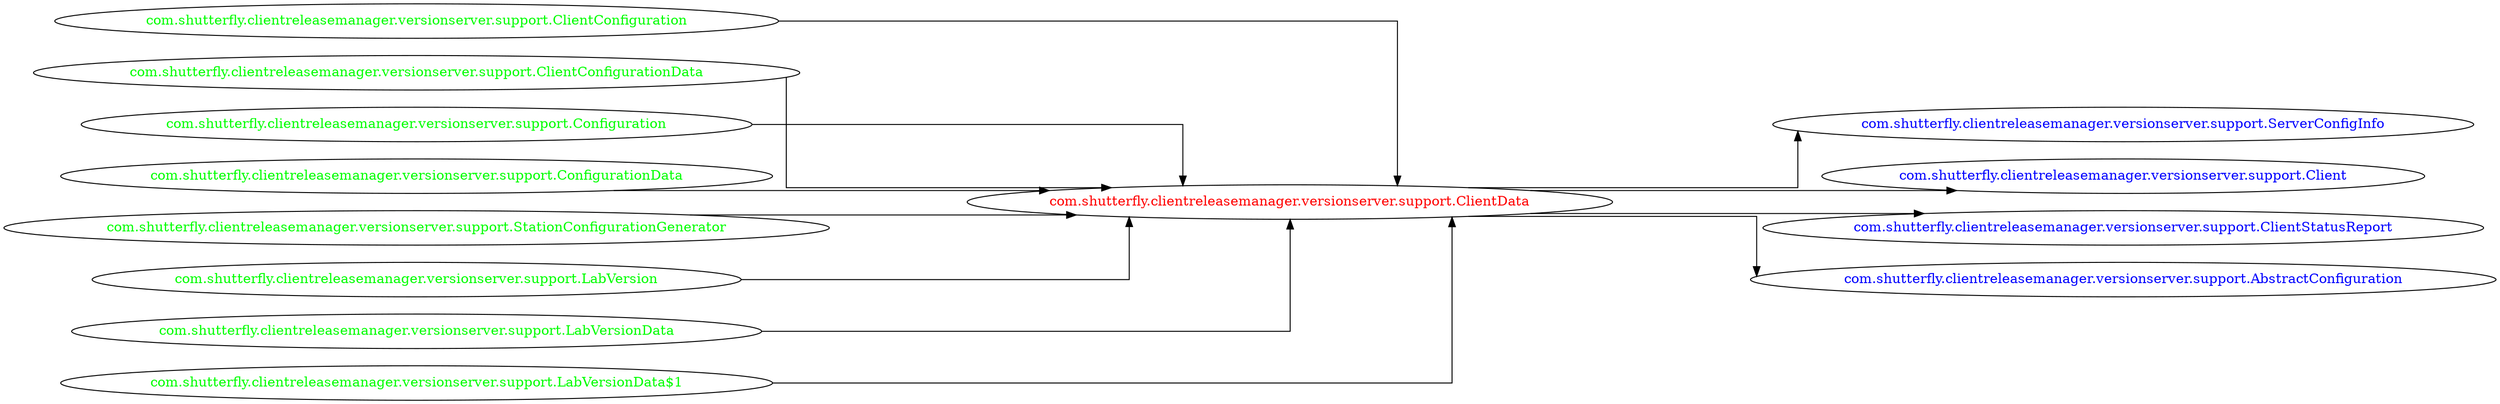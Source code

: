 digraph dependencyGraph {
 concentrate=true;
 ranksep="2.0";
 rankdir="LR"; 
 splines="ortho";
"com.shutterfly.clientreleasemanager.versionserver.support.ClientData" [fontcolor="red"];
"com.shutterfly.clientreleasemanager.versionserver.support.ServerConfigInfo" [ fontcolor="blue" ];
"com.shutterfly.clientreleasemanager.versionserver.support.ClientData"->"com.shutterfly.clientreleasemanager.versionserver.support.ServerConfigInfo";
"com.shutterfly.clientreleasemanager.versionserver.support.Client" [ fontcolor="blue" ];
"com.shutterfly.clientreleasemanager.versionserver.support.ClientData"->"com.shutterfly.clientreleasemanager.versionserver.support.Client";
"com.shutterfly.clientreleasemanager.versionserver.support.ClientStatusReport" [ fontcolor="blue" ];
"com.shutterfly.clientreleasemanager.versionserver.support.ClientData"->"com.shutterfly.clientreleasemanager.versionserver.support.ClientStatusReport";
"com.shutterfly.clientreleasemanager.versionserver.support.AbstractConfiguration" [ fontcolor="blue" ];
"com.shutterfly.clientreleasemanager.versionserver.support.ClientData"->"com.shutterfly.clientreleasemanager.versionserver.support.AbstractConfiguration";
"com.shutterfly.clientreleasemanager.versionserver.support.ClientConfiguration" [ fontcolor="green" ];
"com.shutterfly.clientreleasemanager.versionserver.support.ClientConfiguration"->"com.shutterfly.clientreleasemanager.versionserver.support.ClientData";
"com.shutterfly.clientreleasemanager.versionserver.support.ClientConfigurationData" [ fontcolor="green" ];
"com.shutterfly.clientreleasemanager.versionserver.support.ClientConfigurationData"->"com.shutterfly.clientreleasemanager.versionserver.support.ClientData";
"com.shutterfly.clientreleasemanager.versionserver.support.Configuration" [ fontcolor="green" ];
"com.shutterfly.clientreleasemanager.versionserver.support.Configuration"->"com.shutterfly.clientreleasemanager.versionserver.support.ClientData";
"com.shutterfly.clientreleasemanager.versionserver.support.ConfigurationData" [ fontcolor="green" ];
"com.shutterfly.clientreleasemanager.versionserver.support.ConfigurationData"->"com.shutterfly.clientreleasemanager.versionserver.support.ClientData";
"com.shutterfly.clientreleasemanager.versionserver.support.StationConfigurationGenerator" [ fontcolor="green" ];
"com.shutterfly.clientreleasemanager.versionserver.support.StationConfigurationGenerator"->"com.shutterfly.clientreleasemanager.versionserver.support.ClientData";
"com.shutterfly.clientreleasemanager.versionserver.support.LabVersion" [ fontcolor="green" ];
"com.shutterfly.clientreleasemanager.versionserver.support.LabVersion"->"com.shutterfly.clientreleasemanager.versionserver.support.ClientData";
"com.shutterfly.clientreleasemanager.versionserver.support.LabVersionData" [ fontcolor="green" ];
"com.shutterfly.clientreleasemanager.versionserver.support.LabVersionData"->"com.shutterfly.clientreleasemanager.versionserver.support.ClientData";
"com.shutterfly.clientreleasemanager.versionserver.support.LabVersionData$1" [ fontcolor="green" ];
"com.shutterfly.clientreleasemanager.versionserver.support.LabVersionData$1"->"com.shutterfly.clientreleasemanager.versionserver.support.ClientData";
}